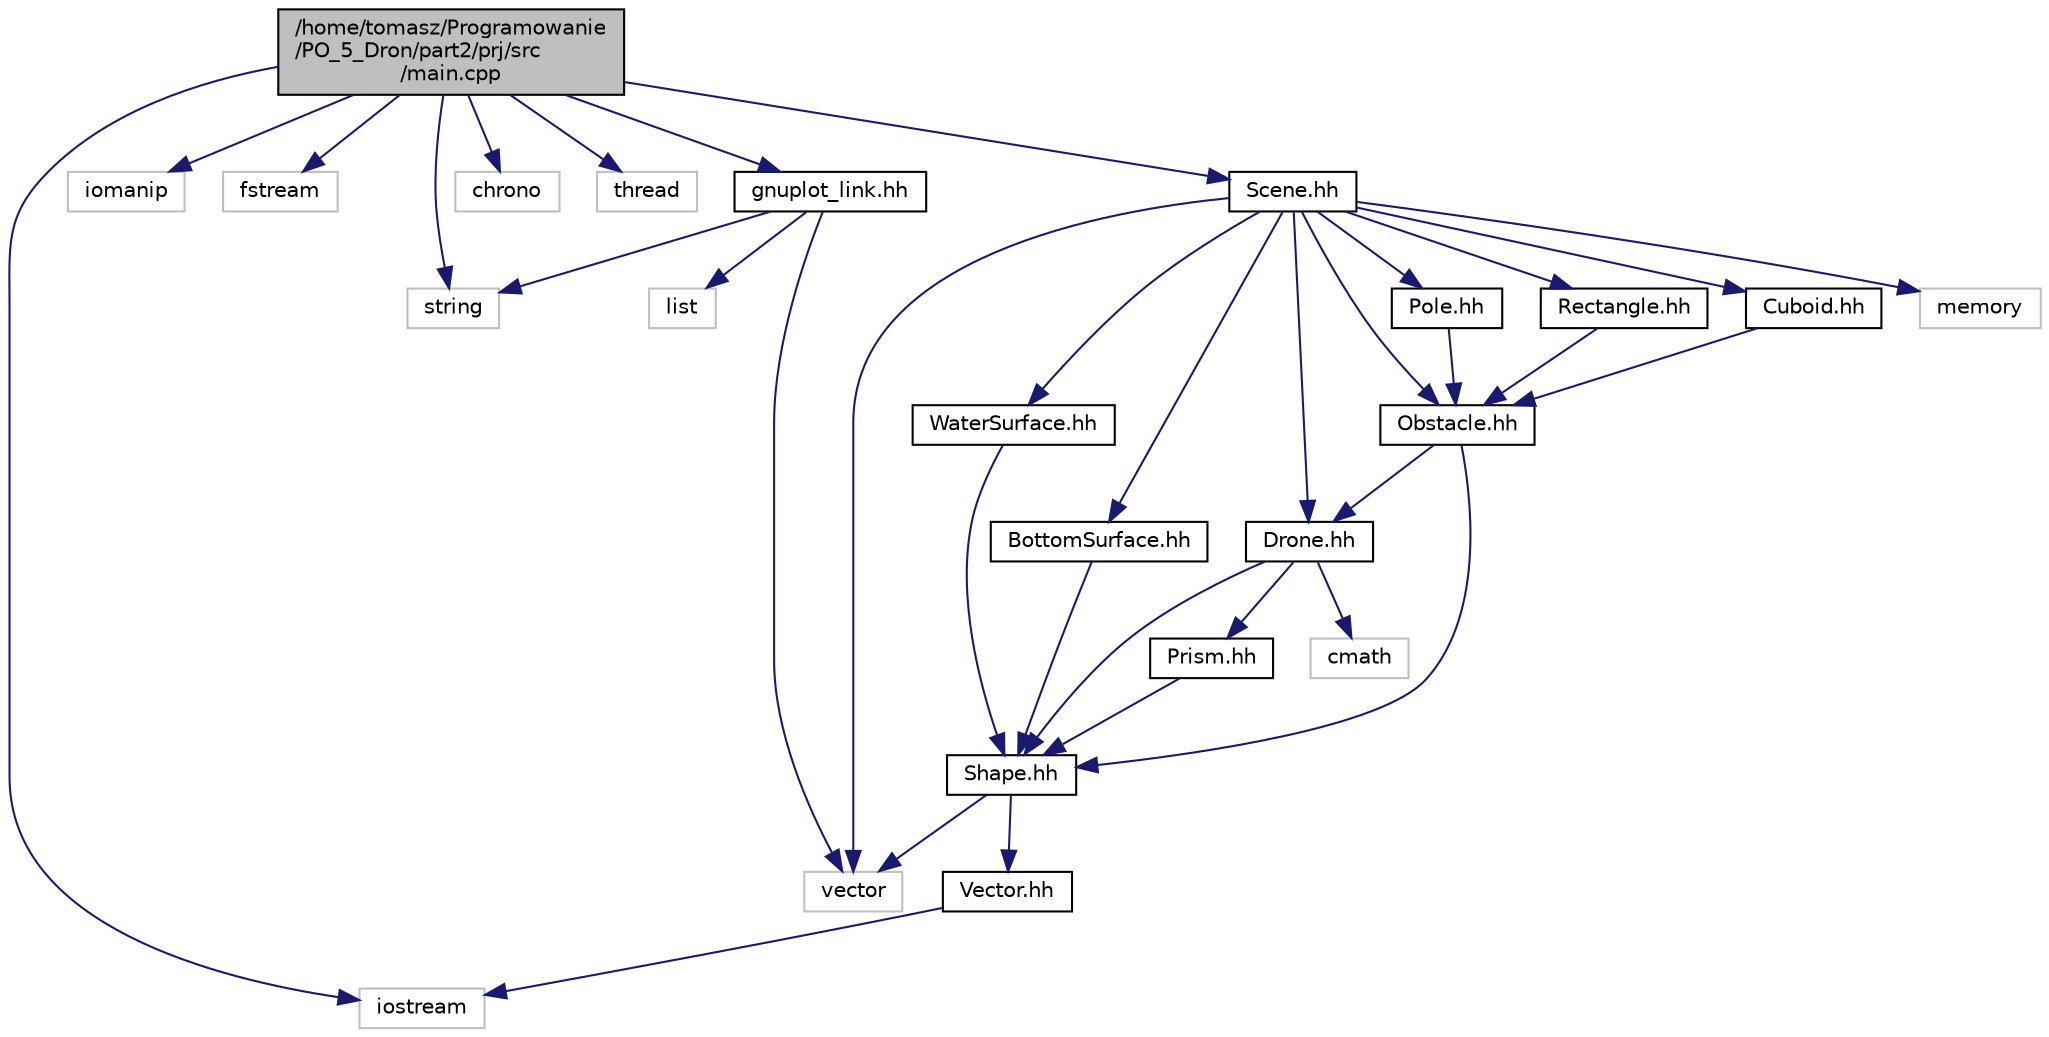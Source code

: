 digraph "/home/tomasz/Programowanie/PO_5_Dron/part2/prj/src/main.cpp"
{
  edge [fontname="Helvetica",fontsize="10",labelfontname="Helvetica",labelfontsize="10"];
  node [fontname="Helvetica",fontsize="10",shape=record];
  Node0 [label="/home/tomasz/Programowanie\l/PO_5_Dron/part2/prj/src\l/main.cpp",height=0.2,width=0.4,color="black", fillcolor="grey75", style="filled", fontcolor="black"];
  Node0 -> Node1 [color="midnightblue",fontsize="10",style="solid",fontname="Helvetica"];
  Node1 [label="iostream",height=0.2,width=0.4,color="grey75", fillcolor="white", style="filled"];
  Node0 -> Node2 [color="midnightblue",fontsize="10",style="solid",fontname="Helvetica"];
  Node2 [label="iomanip",height=0.2,width=0.4,color="grey75", fillcolor="white", style="filled"];
  Node0 -> Node3 [color="midnightblue",fontsize="10",style="solid",fontname="Helvetica"];
  Node3 [label="fstream",height=0.2,width=0.4,color="grey75", fillcolor="white", style="filled"];
  Node0 -> Node4 [color="midnightblue",fontsize="10",style="solid",fontname="Helvetica"];
  Node4 [label="string",height=0.2,width=0.4,color="grey75", fillcolor="white", style="filled"];
  Node0 -> Node5 [color="midnightblue",fontsize="10",style="solid",fontname="Helvetica"];
  Node5 [label="chrono",height=0.2,width=0.4,color="grey75", fillcolor="white", style="filled"];
  Node0 -> Node6 [color="midnightblue",fontsize="10",style="solid",fontname="Helvetica"];
  Node6 [label="thread",height=0.2,width=0.4,color="grey75", fillcolor="white", style="filled"];
  Node0 -> Node7 [color="midnightblue",fontsize="10",style="solid",fontname="Helvetica"];
  Node7 [label="gnuplot_link.hh",height=0.2,width=0.4,color="black", fillcolor="white", style="filled",URL="$gnuplot__link_8hh.html"];
  Node7 -> Node4 [color="midnightblue",fontsize="10",style="solid",fontname="Helvetica"];
  Node7 -> Node8 [color="midnightblue",fontsize="10",style="solid",fontname="Helvetica"];
  Node8 [label="list",height=0.2,width=0.4,color="grey75", fillcolor="white", style="filled"];
  Node7 -> Node9 [color="midnightblue",fontsize="10",style="solid",fontname="Helvetica"];
  Node9 [label="vector",height=0.2,width=0.4,color="grey75", fillcolor="white", style="filled"];
  Node0 -> Node10 [color="midnightblue",fontsize="10",style="solid",fontname="Helvetica"];
  Node10 [label="Scene.hh",height=0.2,width=0.4,color="black", fillcolor="white", style="filled",URL="$_scene_8hh.html"];
  Node10 -> Node11 [color="midnightblue",fontsize="10",style="solid",fontname="Helvetica"];
  Node11 [label="WaterSurface.hh",height=0.2,width=0.4,color="black", fillcolor="white", style="filled",URL="$_water_surface_8hh.html"];
  Node11 -> Node12 [color="midnightblue",fontsize="10",style="solid",fontname="Helvetica"];
  Node12 [label="Shape.hh",height=0.2,width=0.4,color="black", fillcolor="white", style="filled",URL="$_shape_8hh.html"];
  Node12 -> Node9 [color="midnightblue",fontsize="10",style="solid",fontname="Helvetica"];
  Node12 -> Node13 [color="midnightblue",fontsize="10",style="solid",fontname="Helvetica"];
  Node13 [label="Vector.hh",height=0.2,width=0.4,color="black", fillcolor="white", style="filled",URL="$_vector_8hh.html"];
  Node13 -> Node1 [color="midnightblue",fontsize="10",style="solid",fontname="Helvetica"];
  Node10 -> Node14 [color="midnightblue",fontsize="10",style="solid",fontname="Helvetica"];
  Node14 [label="BottomSurface.hh",height=0.2,width=0.4,color="black", fillcolor="white", style="filled",URL="$_bottom_surface_8hh.html"];
  Node14 -> Node12 [color="midnightblue",fontsize="10",style="solid",fontname="Helvetica"];
  Node10 -> Node15 [color="midnightblue",fontsize="10",style="solid",fontname="Helvetica"];
  Node15 [label="Drone.hh",height=0.2,width=0.4,color="black", fillcolor="white", style="filled",URL="$_drone_8hh.html"];
  Node15 -> Node12 [color="midnightblue",fontsize="10",style="solid",fontname="Helvetica"];
  Node15 -> Node16 [color="midnightblue",fontsize="10",style="solid",fontname="Helvetica"];
  Node16 [label="Prism.hh",height=0.2,width=0.4,color="black", fillcolor="white", style="filled",URL="$_prism_8hh.html"];
  Node16 -> Node12 [color="midnightblue",fontsize="10",style="solid",fontname="Helvetica"];
  Node15 -> Node17 [color="midnightblue",fontsize="10",style="solid",fontname="Helvetica"];
  Node17 [label="cmath",height=0.2,width=0.4,color="grey75", fillcolor="white", style="filled"];
  Node10 -> Node18 [color="midnightblue",fontsize="10",style="solid",fontname="Helvetica"];
  Node18 [label="Obstacle.hh",height=0.2,width=0.4,color="black", fillcolor="white", style="filled",URL="$_obstacle_8hh.html"];
  Node18 -> Node12 [color="midnightblue",fontsize="10",style="solid",fontname="Helvetica"];
  Node18 -> Node15 [color="midnightblue",fontsize="10",style="solid",fontname="Helvetica"];
  Node10 -> Node19 [color="midnightblue",fontsize="10",style="solid",fontname="Helvetica"];
  Node19 [label="Pole.hh",height=0.2,width=0.4,color="black", fillcolor="white", style="filled",URL="$_pole_8hh.html"];
  Node19 -> Node18 [color="midnightblue",fontsize="10",style="solid",fontname="Helvetica"];
  Node10 -> Node20 [color="midnightblue",fontsize="10",style="solid",fontname="Helvetica"];
  Node20 [label="Rectangle.hh",height=0.2,width=0.4,color="black", fillcolor="white", style="filled",URL="$_rectangle_8hh.html"];
  Node20 -> Node18 [color="midnightblue",fontsize="10",style="solid",fontname="Helvetica"];
  Node10 -> Node21 [color="midnightblue",fontsize="10",style="solid",fontname="Helvetica"];
  Node21 [label="Cuboid.hh",height=0.2,width=0.4,color="black", fillcolor="white", style="filled",URL="$_cuboid_8hh.html"];
  Node21 -> Node18 [color="midnightblue",fontsize="10",style="solid",fontname="Helvetica"];
  Node10 -> Node9 [color="midnightblue",fontsize="10",style="solid",fontname="Helvetica"];
  Node10 -> Node22 [color="midnightblue",fontsize="10",style="solid",fontname="Helvetica"];
  Node22 [label="memory",height=0.2,width=0.4,color="grey75", fillcolor="white", style="filled"];
}
